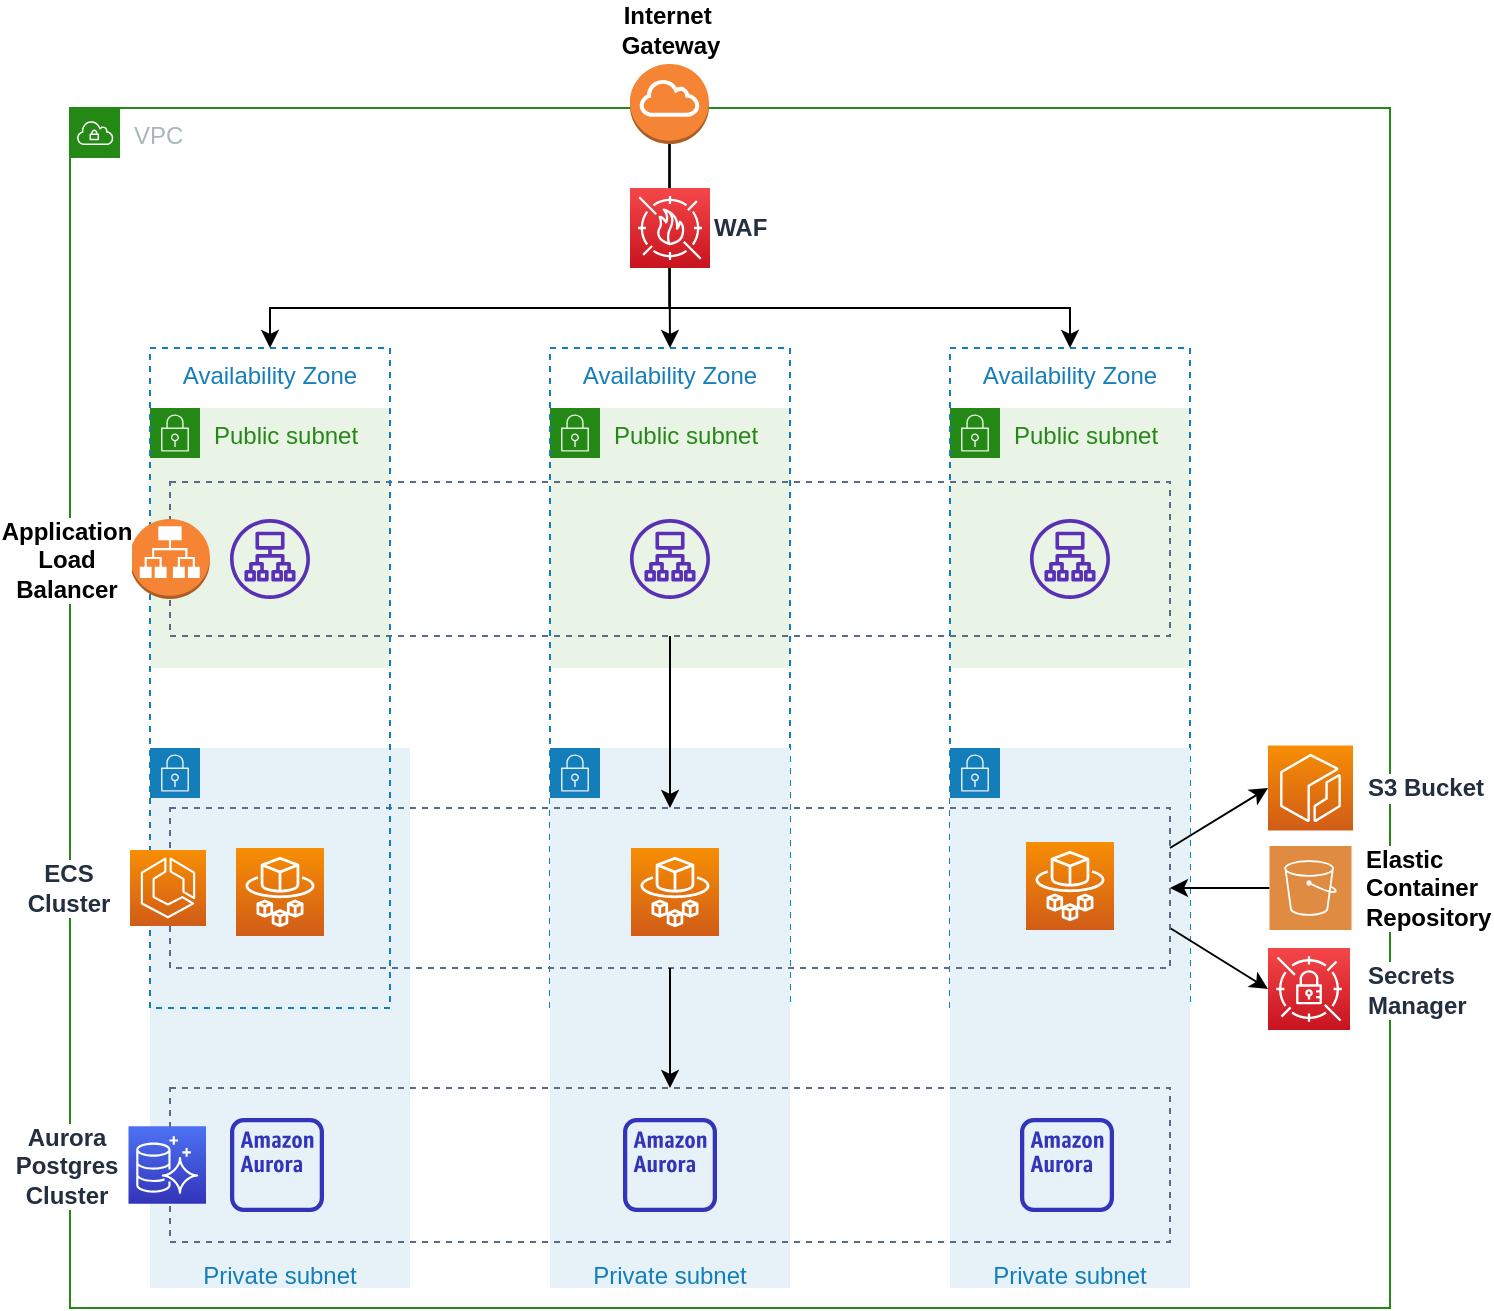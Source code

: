 <mxfile version="14.6.13" type="device"><diagram id="aZaoY4jR4QLb6xfYxjXt" name="Page-1"><mxGraphModel dx="1089" dy="1979" grid="1" gridSize="10" guides="1" tooltips="1" connect="1" arrows="1" fold="1" page="1" pageScale="1" pageWidth="827" pageHeight="1169" math="0" shadow="0"><root><mxCell id="0"/><mxCell id="1" parent="0"/><mxCell id="POuLz-MSDHqNehVl-Sp--8" value="Public subnet" style="points=[[0,0],[0.25,0],[0.5,0],[0.75,0],[1,0],[1,0.25],[1,0.5],[1,0.75],[1,1],[0.75,1],[0.5,1],[0.25,1],[0,1],[0,0.75],[0,0.5],[0,0.25]];outlineConnect=0;gradientColor=none;html=1;whiteSpace=wrap;fontSize=12;fontStyle=0;shape=mxgraph.aws4.group;grIcon=mxgraph.aws4.group_security_group;grStroke=0;strokeColor=#248814;fillColor=#E9F3E6;verticalAlign=top;align=left;spacingLeft=30;fontColor=#248814;dashed=0;" vertex="1" parent="1"><mxGeometry x="80" y="150" width="120" height="130" as="geometry"/></mxCell><mxCell id="POuLz-MSDHqNehVl-Sp--9" value="Public subnet" style="points=[[0,0],[0.25,0],[0.5,0],[0.75,0],[1,0],[1,0.25],[1,0.5],[1,0.75],[1,1],[0.75,1],[0.5,1],[0.25,1],[0,1],[0,0.75],[0,0.5],[0,0.25]];outlineConnect=0;gradientColor=none;html=1;whiteSpace=wrap;fontSize=12;fontStyle=0;shape=mxgraph.aws4.group;grIcon=mxgraph.aws4.group_security_group;grStroke=0;strokeColor=#248814;fillColor=#E9F3E6;verticalAlign=top;align=left;spacingLeft=30;fontColor=#248814;dashed=0;" vertex="1" parent="1"><mxGeometry x="280" y="150" width="120" height="130" as="geometry"/></mxCell><mxCell id="POuLz-MSDHqNehVl-Sp--10" value="Public subnet" style="points=[[0,0],[0.25,0],[0.5,0],[0.75,0],[1,0],[1,0.25],[1,0.5],[1,0.75],[1,1],[0.75,1],[0.5,1],[0.25,1],[0,1],[0,0.75],[0,0.5],[0,0.25]];outlineConnect=0;gradientColor=none;html=1;whiteSpace=wrap;fontSize=12;fontStyle=0;shape=mxgraph.aws4.group;grIcon=mxgraph.aws4.group_security_group;grStroke=0;strokeColor=#248814;fillColor=#E9F3E6;verticalAlign=top;align=left;spacingLeft=30;fontColor=#248814;dashed=0;" vertex="1" parent="1"><mxGeometry x="480" y="150" width="120" height="130" as="geometry"/></mxCell><mxCell id="POuLz-MSDHqNehVl-Sp--6" value="Availability Zone" style="fillColor=none;strokeColor=#147EBA;dashed=1;verticalAlign=top;fontStyle=0;fontColor=#147EBA;" vertex="1" parent="1"><mxGeometry x="280" y="120" width="120" height="330" as="geometry"/></mxCell><mxCell id="POuLz-MSDHqNehVl-Sp--2" value="VPC" style="points=[[0,0],[0.25,0],[0.5,0],[0.75,0],[1,0],[1,0.25],[1,0.5],[1,0.75],[1,1],[0.75,1],[0.5,1],[0.25,1],[0,1],[0,0.75],[0,0.5],[0,0.25]];outlineConnect=0;gradientColor=none;html=1;whiteSpace=wrap;fontSize=12;fontStyle=0;shape=mxgraph.aws4.group;grIcon=mxgraph.aws4.group_vpc;strokeColor=#248814;fillColor=none;verticalAlign=top;align=left;spacingLeft=30;fontColor=#AAB7B8;dashed=0;" vertex="1" parent="1"><mxGeometry x="40" width="660" height="600" as="geometry"/></mxCell><mxCell id="POuLz-MSDHqNehVl-Sp--7" value="Availability Zone" style="fillColor=none;strokeColor=#147EBA;dashed=1;verticalAlign=top;fontStyle=0;fontColor=#147EBA;" vertex="1" parent="1"><mxGeometry x="480" y="120" width="120" height="330" as="geometry"/></mxCell><mxCell id="POuLz-MSDHqNehVl-Sp--35" value="" style="fillColor=none;strokeColor=#5A6C86;dashed=1;verticalAlign=top;fontStyle=0;fontColor=#5A6C86;" vertex="1" parent="1"><mxGeometry x="90" y="187" width="500" height="77" as="geometry"/></mxCell><mxCell id="POuLz-MSDHqNehVl-Sp--1" value="Private subnet" style="points=[[0,0],[0.25,0],[0.5,0],[0.75,0],[1,0],[1,0.25],[1,0.5],[1,0.75],[1,1],[0.75,1],[0.5,1],[0.25,1],[0,1],[0,0.75],[0,0.5],[0,0.25]];outlineConnect=0;gradientColor=none;html=1;whiteSpace=wrap;fontSize=12;fontStyle=0;shape=mxgraph.aws4.group;grIcon=mxgraph.aws4.group_security_group;grStroke=0;strokeColor=#147EBA;fillColor=#E6F2F8;verticalAlign=top;align=center;spacingLeft=0;fontColor=#147EBA;dashed=0;labelPosition=center;verticalLabelPosition=bottom;spacingBottom=2;spacingTop=-20;" vertex="1" parent="1"><mxGeometry x="80" y="320" width="130" height="270" as="geometry"/></mxCell><mxCell id="POuLz-MSDHqNehVl-Sp--3" value="Private subnet" style="points=[[0,0],[0.25,0],[0.5,0],[0.75,0],[1,0],[1,0.25],[1,0.5],[1,0.75],[1,1],[0.75,1],[0.5,1],[0.25,1],[0,1],[0,0.75],[0,0.5],[0,0.25]];outlineConnect=0;gradientColor=none;html=1;whiteSpace=wrap;fontSize=12;fontStyle=0;shape=mxgraph.aws4.group;grIcon=mxgraph.aws4.group_security_group;grStroke=0;strokeColor=#147EBA;fillColor=#E6F2F8;verticalAlign=top;align=center;spacingLeft=0;fontColor=#147EBA;dashed=0;labelPosition=center;verticalLabelPosition=bottom;spacingBottom=2;spacingTop=-20;" vertex="1" parent="1"><mxGeometry x="280" y="320" width="120" height="270" as="geometry"/></mxCell><mxCell id="POuLz-MSDHqNehVl-Sp--4" value="Private subnet" style="points=[[0,0],[0.25,0],[0.5,0],[0.75,0],[1,0],[1,0.25],[1,0.5],[1,0.75],[1,1],[0.75,1],[0.5,1],[0.25,1],[0,1],[0,0.75],[0,0.5],[0,0.25]];outlineConnect=0;gradientColor=none;html=1;whiteSpace=wrap;fontSize=12;fontStyle=0;shape=mxgraph.aws4.group;grIcon=mxgraph.aws4.group_security_group;grStroke=0;strokeColor=#147EBA;fillColor=#E6F2F8;verticalAlign=top;align=center;spacingLeft=0;fontColor=#147EBA;dashed=0;labelPosition=center;verticalLabelPosition=bottom;spacingBottom=2;spacingTop=-20;" vertex="1" parent="1"><mxGeometry x="480" y="320" width="120" height="270" as="geometry"/></mxCell><mxCell id="POuLz-MSDHqNehVl-Sp--25" value="" style="fillColor=none;strokeColor=#5A6C86;dashed=1;verticalAlign=top;fontStyle=0;fontColor=#5A6C86;" vertex="1" parent="1"><mxGeometry x="90" y="490" width="500" height="77" as="geometry"/></mxCell><mxCell id="POuLz-MSDHqNehVl-Sp--54" style="edgeStyle=none;rounded=0;orthogonalLoop=1;jettySize=auto;html=1;exitX=1;exitY=0.75;exitDx=0;exitDy=0;entryX=0;entryY=0.5;entryDx=0;entryDy=0;entryPerimeter=0;" edge="1" parent="1" source="POuLz-MSDHqNehVl-Sp--22" target="POuLz-MSDHqNehVl-Sp--53"><mxGeometry relative="1" as="geometry"/></mxCell><mxCell id="POuLz-MSDHqNehVl-Sp--22" value="" style="fillColor=none;strokeColor=#5A6C86;dashed=1;verticalAlign=top;fontStyle=0;fontColor=#5A6C86;" vertex="1" parent="1"><mxGeometry x="90" y="350" width="500" height="80" as="geometry"/></mxCell><mxCell id="POuLz-MSDHqNehVl-Sp--5" value="Availability Zone" style="fillColor=none;strokeColor=#147EBA;dashed=1;verticalAlign=top;fontStyle=0;fontColor=#147EBA;" vertex="1" parent="1"><mxGeometry x="80" y="120" width="120" height="330" as="geometry"/></mxCell><mxCell id="POuLz-MSDHqNehVl-Sp--47" style="edgeStyle=orthogonalEdgeStyle;rounded=0;orthogonalLoop=1;jettySize=auto;html=1;" edge="1" parent="1" source="POuLz-MSDHqNehVl-Sp--17" target="POuLz-MSDHqNehVl-Sp--5"><mxGeometry relative="1" as="geometry"><Array as="points"><mxPoint x="140" y="100"/></Array></mxGeometry></mxCell><mxCell id="POuLz-MSDHqNehVl-Sp--49" style="edgeStyle=orthogonalEdgeStyle;rounded=0;orthogonalLoop=1;jettySize=auto;html=1;entryX=0.5;entryY=0;entryDx=0;entryDy=0;" edge="1" parent="1" source="POuLz-MSDHqNehVl-Sp--17" target="POuLz-MSDHqNehVl-Sp--7"><mxGeometry relative="1" as="geometry"><Array as="points"><mxPoint x="540" y="100"/></Array></mxGeometry></mxCell><mxCell id="POuLz-MSDHqNehVl-Sp--50" style="edgeStyle=orthogonalEdgeStyle;rounded=0;orthogonalLoop=1;jettySize=auto;html=1;entryX=0.5;entryY=0;entryDx=0;entryDy=0;" edge="1" parent="1" source="POuLz-MSDHqNehVl-Sp--17" target="POuLz-MSDHqNehVl-Sp--6"><mxGeometry relative="1" as="geometry"/></mxCell><mxCell id="POuLz-MSDHqNehVl-Sp--17" value="Internet&amp;nbsp;&lt;br&gt;Gateway" style="outlineConnect=0;dashed=0;verticalLabelPosition=top;verticalAlign=bottom;align=center;html=1;shape=mxgraph.aws3.internet_gateway;fillColor=#F58534;gradientColor=none;labelPosition=center;fontStyle=1" vertex="1" parent="1"><mxGeometry x="320" y="-22" width="39.5" height="40" as="geometry"/></mxCell><mxCell id="POuLz-MSDHqNehVl-Sp--18" value="" style="points=[[0,0,0],[0.25,0,0],[0.5,0,0],[0.75,0,0],[1,0,0],[0,1,0],[0.25,1,0],[0.5,1,0],[0.75,1,0],[1,1,0],[0,0.25,0],[0,0.5,0],[0,0.75,0],[1,0.25,0],[1,0.5,0],[1,0.75,0]];outlineConnect=0;fontColor=#232F3E;gradientColor=#F78E04;gradientDirection=north;fillColor=#D05C17;strokeColor=#ffffff;dashed=0;verticalLabelPosition=bottom;verticalAlign=top;align=center;html=1;fontSize=12;fontStyle=0;aspect=fixed;shape=mxgraph.aws4.resourceIcon;resIcon=mxgraph.aws4.fargate;" vertex="1" parent="1"><mxGeometry x="123" y="370" width="44" height="44" as="geometry"/></mxCell><mxCell id="POuLz-MSDHqNehVl-Sp--19" value="" style="points=[[0,0,0],[0.25,0,0],[0.5,0,0],[0.75,0,0],[1,0,0],[0,1,0],[0.25,1,0],[0.5,1,0],[0.75,1,0],[1,1,0],[0,0.25,0],[0,0.5,0],[0,0.75,0],[1,0.25,0],[1,0.5,0],[1,0.75,0]];outlineConnect=0;fontColor=#232F3E;gradientColor=#F78E04;gradientDirection=north;fillColor=#D05C17;strokeColor=#ffffff;dashed=0;verticalLabelPosition=bottom;verticalAlign=top;align=center;html=1;fontSize=12;fontStyle=0;aspect=fixed;shape=mxgraph.aws4.resourceIcon;resIcon=mxgraph.aws4.fargate;" vertex="1" parent="1"><mxGeometry x="320.5" y="370" width="44" height="44" as="geometry"/></mxCell><mxCell id="POuLz-MSDHqNehVl-Sp--20" value="" style="points=[[0,0,0],[0.25,0,0],[0.5,0,0],[0.75,0,0],[1,0,0],[0,1,0],[0.25,1,0],[0.5,1,0],[0.75,1,0],[1,1,0],[0,0.25,0],[0,0.5,0],[0,0.75,0],[1,0.25,0],[1,0.5,0],[1,0.75,0]];outlineConnect=0;fontColor=#232F3E;gradientColor=#F78E04;gradientDirection=north;fillColor=#D05C17;strokeColor=#ffffff;dashed=0;verticalLabelPosition=bottom;verticalAlign=top;align=center;html=1;fontSize=12;fontStyle=0;aspect=fixed;shape=mxgraph.aws4.resourceIcon;resIcon=mxgraph.aws4.fargate;" vertex="1" parent="1"><mxGeometry x="518" y="367" width="44" height="44" as="geometry"/></mxCell><mxCell id="POuLz-MSDHqNehVl-Sp--21" value="ECS&lt;br&gt;Cluster" style="points=[[0,0,0],[0.25,0,0],[0.5,0,0],[0.75,0,0],[1,0,0],[0,1,0],[0.25,1,0],[0.5,1,0],[0.75,1,0],[1,1,0],[0,0.25,0],[0,0.5,0],[0,0.75,0],[1,0.25,0],[1,0.5,0],[1,0.75,0]];outlineConnect=0;fontColor=#232F3E;gradientColor=#F78E04;gradientDirection=north;fillColor=#D05C17;strokeColor=#ffffff;dashed=0;verticalLabelPosition=middle;verticalAlign=middle;align=center;html=1;fontSize=12;fontStyle=1;aspect=fixed;shape=mxgraph.aws4.resourceIcon;resIcon=mxgraph.aws4.ecs;labelBackgroundColor=#ffffff;labelPosition=left;spacingLeft=-24;" vertex="1" parent="1"><mxGeometry x="70" y="371" width="38" height="38" as="geometry"/></mxCell><mxCell id="POuLz-MSDHqNehVl-Sp--30" style="rounded=0;orthogonalLoop=1;jettySize=auto;html=1;exitX=1;exitY=0.25;exitDx=0;exitDy=0;entryX=0;entryY=0.5;entryDx=0;entryDy=0;entryPerimeter=0;" edge="1" parent="1" source="POuLz-MSDHqNehVl-Sp--22" target="POuLz-MSDHqNehVl-Sp--29"><mxGeometry relative="1" as="geometry"/></mxCell><mxCell id="POuLz-MSDHqNehVl-Sp--37" style="edgeStyle=orthogonalEdgeStyle;rounded=0;orthogonalLoop=1;jettySize=auto;html=1;" edge="1" parent="1" source="POuLz-MSDHqNehVl-Sp--22" target="POuLz-MSDHqNehVl-Sp--25"><mxGeometry relative="1" as="geometry"/></mxCell><mxCell id="POuLz-MSDHqNehVl-Sp--51" style="rounded=0;orthogonalLoop=1;jettySize=auto;html=1;entryX=1;entryY=0.5;entryDx=0;entryDy=0;" edge="1" parent="1" source="POuLz-MSDHqNehVl-Sp--23" target="POuLz-MSDHqNehVl-Sp--22"><mxGeometry relative="1" as="geometry"/></mxCell><mxCell id="POuLz-MSDHqNehVl-Sp--23" value="Elastic&lt;br&gt;Container&lt;br&gt;Repository" style="pointerEvents=1;shadow=0;dashed=0;html=1;strokeColor=none;fillColor=#DF8C42;labelPosition=right;verticalLabelPosition=middle;verticalAlign=middle;align=left;outlineConnect=0;shape=mxgraph.veeam2.aws_s3;fontStyle=1;labelBackgroundColor=#ffffff;spacingRight=0;spacingLeft=5;" vertex="1" parent="1"><mxGeometry x="639.75" y="369" width="41" height="42" as="geometry"/></mxCell><mxCell id="POuLz-MSDHqNehVl-Sp--24" value="Aurora&lt;br&gt;Postgres&lt;br&gt;Cluster&lt;br&gt;" style="points=[[0,0,0],[0.25,0,0],[0.5,0,0],[0.75,0,0],[1,0,0],[0,1,0],[0.25,1,0],[0.5,1,0],[0.75,1,0],[1,1,0],[0,0.25,0],[0,0.5,0],[0,0.75,0],[1,0.25,0],[1,0.5,0],[1,0.75,0]];outlineConnect=0;fontColor=#232F3E;gradientColor=#4D72F3;gradientDirection=north;fillColor=#3334B9;strokeColor=#ffffff;dashed=0;verticalLabelPosition=middle;verticalAlign=middle;align=center;html=1;fontSize=12;fontStyle=1;aspect=fixed;shape=mxgraph.aws4.resourceIcon;resIcon=mxgraph.aws4.aurora;labelBackgroundColor=#ffffff;labelPosition=left;spacingLeft=-24;" vertex="1" parent="1"><mxGeometry x="69.25" y="509.13" width="38.75" height="38.75" as="geometry"/></mxCell><mxCell id="POuLz-MSDHqNehVl-Sp--26" value="" style="outlineConnect=0;fontColor=#232F3E;gradientColor=none;fillColor=#3334B9;strokeColor=none;dashed=0;verticalLabelPosition=bottom;verticalAlign=top;align=center;html=1;fontSize=12;fontStyle=0;aspect=fixed;pointerEvents=1;shape=mxgraph.aws4.aurora_instance_alt;" vertex="1" parent="1"><mxGeometry x="120" y="505.01" width="47" height="47" as="geometry"/></mxCell><mxCell id="POuLz-MSDHqNehVl-Sp--29" value="S3 Bucket" style="points=[[0,0,0],[0.25,0,0],[0.5,0,0],[0.75,0,0],[1,0,0],[0,1,0],[0.25,1,0],[0.5,1,0],[0.75,1,0],[1,1,0],[0,0.25,0],[0,0.5,0],[0,0.75,0],[1,0.25,0],[1,0.5,0],[1,0.75,0]];outlineConnect=0;fontColor=#232F3E;gradientColor=#F78E04;gradientDirection=north;fillColor=#D05C17;strokeColor=#ffffff;dashed=0;verticalLabelPosition=middle;verticalAlign=middle;align=left;html=1;fontSize=12;fontStyle=1;aspect=fixed;shape=mxgraph.aws4.resourceIcon;resIcon=mxgraph.aws4.ecr;labelPosition=right;labelBackgroundColor=#ffffff;spacingLeft=5;" vertex="1" parent="1"><mxGeometry x="639" y="318.75" width="42.5" height="42.5" as="geometry"/></mxCell><mxCell id="POuLz-MSDHqNehVl-Sp--36" style="edgeStyle=orthogonalEdgeStyle;rounded=0;orthogonalLoop=1;jettySize=auto;html=1;exitX=0.5;exitY=1;exitDx=0;exitDy=0;" edge="1" parent="1" source="POuLz-MSDHqNehVl-Sp--35" target="POuLz-MSDHqNehVl-Sp--22"><mxGeometry relative="1" as="geometry"/></mxCell><mxCell id="POuLz-MSDHqNehVl-Sp--39" value="" style="outlineConnect=0;fontColor=#232F3E;gradientColor=none;fillColor=#3334B9;strokeColor=none;dashed=0;verticalLabelPosition=bottom;verticalAlign=top;align=center;html=1;fontSize=12;fontStyle=0;aspect=fixed;pointerEvents=1;shape=mxgraph.aws4.aurora_instance_alt;" vertex="1" parent="1"><mxGeometry x="316.5" y="505" width="47" height="47" as="geometry"/></mxCell><mxCell id="POuLz-MSDHqNehVl-Sp--40" value="" style="outlineConnect=0;fontColor=#232F3E;gradientColor=none;fillColor=#3334B9;strokeColor=none;dashed=0;verticalLabelPosition=bottom;verticalAlign=top;align=center;html=1;fontSize=12;fontStyle=0;aspect=fixed;pointerEvents=1;shape=mxgraph.aws4.aurora_instance_alt;" vertex="1" parent="1"><mxGeometry x="515" y="505.01" width="47" height="47" as="geometry"/></mxCell><mxCell id="POuLz-MSDHqNehVl-Sp--42" value="Application&lt;br&gt;Load&lt;br&gt;Balancer" style="outlineConnect=0;dashed=0;verticalLabelPosition=middle;verticalAlign=middle;align=center;html=1;shape=mxgraph.aws3.application_load_balancer;fillColor=#F58534;gradientColor=none;labelBackgroundColor=#ffffff;labelPosition=left;fontStyle=1;spacingLeft=-24;" vertex="1" parent="1"><mxGeometry x="70" y="205.5" width="40" height="40" as="geometry"/></mxCell><mxCell id="POuLz-MSDHqNehVl-Sp--44" value="" style="outlineConnect=0;fontColor=#232F3E;gradientColor=none;fillColor=#5A30B5;strokeColor=none;dashed=0;verticalLabelPosition=bottom;verticalAlign=top;align=center;html=1;fontSize=12;fontStyle=0;aspect=fixed;pointerEvents=1;shape=mxgraph.aws4.application_load_balancer;labelBackgroundColor=#ffffff;" vertex="1" parent="1"><mxGeometry x="120" y="205.5" width="40" height="40" as="geometry"/></mxCell><mxCell id="POuLz-MSDHqNehVl-Sp--45" value="" style="outlineConnect=0;fontColor=#232F3E;gradientColor=none;fillColor=#5A30B5;strokeColor=none;dashed=0;verticalLabelPosition=bottom;verticalAlign=top;align=center;html=1;fontSize=12;fontStyle=0;aspect=fixed;pointerEvents=1;shape=mxgraph.aws4.application_load_balancer;labelBackgroundColor=#ffffff;" vertex="1" parent="1"><mxGeometry x="320" y="205.5" width="40" height="40" as="geometry"/></mxCell><mxCell id="POuLz-MSDHqNehVl-Sp--46" value="" style="outlineConnect=0;fontColor=#232F3E;gradientColor=none;fillColor=#5A30B5;strokeColor=none;dashed=0;verticalLabelPosition=bottom;verticalAlign=top;align=center;html=1;fontSize=12;fontStyle=0;aspect=fixed;pointerEvents=1;shape=mxgraph.aws4.application_load_balancer;labelBackgroundColor=#ffffff;" vertex="1" parent="1"><mxGeometry x="520" y="205.5" width="40" height="40" as="geometry"/></mxCell><mxCell id="POuLz-MSDHqNehVl-Sp--53" value="Secrets&lt;br&gt;Manager" style="points=[[0,0,0],[0.25,0,0],[0.5,0,0],[0.75,0,0],[1,0,0],[0,1,0],[0.25,1,0],[0.5,1,0],[0.75,1,0],[1,1,0],[0,0.25,0],[0,0.5,0],[0,0.75,0],[1,0.25,0],[1,0.5,0],[1,0.75,0]];outlineConnect=0;fontColor=#232F3E;gradientColor=#F54749;gradientDirection=north;fillColor=#C7131F;strokeColor=#ffffff;dashed=0;verticalLabelPosition=middle;verticalAlign=middle;align=left;html=1;fontSize=12;fontStyle=1;aspect=fixed;shape=mxgraph.aws4.resourceIcon;resIcon=mxgraph.aws4.secrets_manager;labelBackgroundColor=#ffffff;labelPosition=right;spacingLeft=7;" vertex="1" parent="1"><mxGeometry x="639" y="420" width="41" height="41" as="geometry"/></mxCell><mxCell id="POuLz-MSDHqNehVl-Sp--55" value="WAF" style="points=[[0,0,0],[0.25,0,0],[0.5,0,0],[0.75,0,0],[1,0,0],[0,1,0],[0.25,1,0],[0.5,1,0],[0.75,1,0],[1,1,0],[0,0.25,0],[0,0.5,0],[0,0.75,0],[1,0.25,0],[1,0.5,0],[1,0.75,0]];outlineConnect=0;fontColor=#232F3E;gradientColor=#F54749;gradientDirection=north;fillColor=#C7131F;strokeColor=#ffffff;dashed=0;verticalLabelPosition=middle;verticalAlign=middle;align=left;html=1;fontSize=12;fontStyle=1;aspect=fixed;shape=mxgraph.aws4.resourceIcon;resIcon=mxgraph.aws4.waf;labelBackgroundColor=#ffffff;labelPosition=right;" vertex="1" parent="1"><mxGeometry x="320" y="40" width="40" height="40" as="geometry"/></mxCell></root></mxGraphModel></diagram></mxfile>